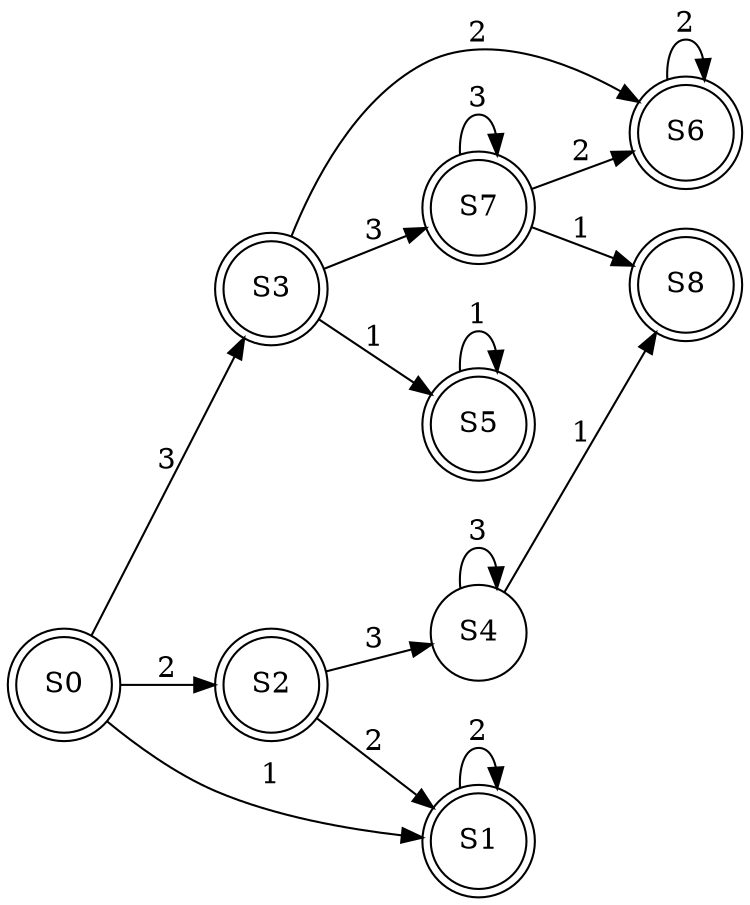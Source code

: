 digraph G {
rankdir=LR;
S3->S7[label="3"]
S3->S6[label="2"]
S3->S5[label="1"]
S4->S4[label="3"]
S4->S8[label="1"]
S5->S5[label="1"]
S6->S6[label="2"]
S7->S7[label="3"]
S7->S6[label="2"]
S7->S8[label="1"]
S0->S3[label="3"]
S0->S2[label="2"]
S0->S1[label="1"]
S1->S1[label="2"]
S2->S4[label="3"]
S2->S1[label="2"]
S3[shape=doublecircle]
S7[shape=doublecircle]
S6[shape=doublecircle]
S5[shape=doublecircle]
S4[shape=circle]
S4[shape=circle]
S8[shape=doublecircle]
S5[shape=doublecircle]
S5[shape=doublecircle]
S6[shape=doublecircle]
S6[shape=doublecircle]
S7[shape=doublecircle]
S7[shape=doublecircle]
S6[shape=doublecircle]
S8[shape=doublecircle]
S0[shape=doublecircle]
S3[shape=doublecircle]
S2[shape=doublecircle]
S1[shape=doublecircle]
S1[shape=doublecircle]
S1[shape=doublecircle]
S2[shape=doublecircle]
S4[shape=circle]
S1[shape=doublecircle]
}